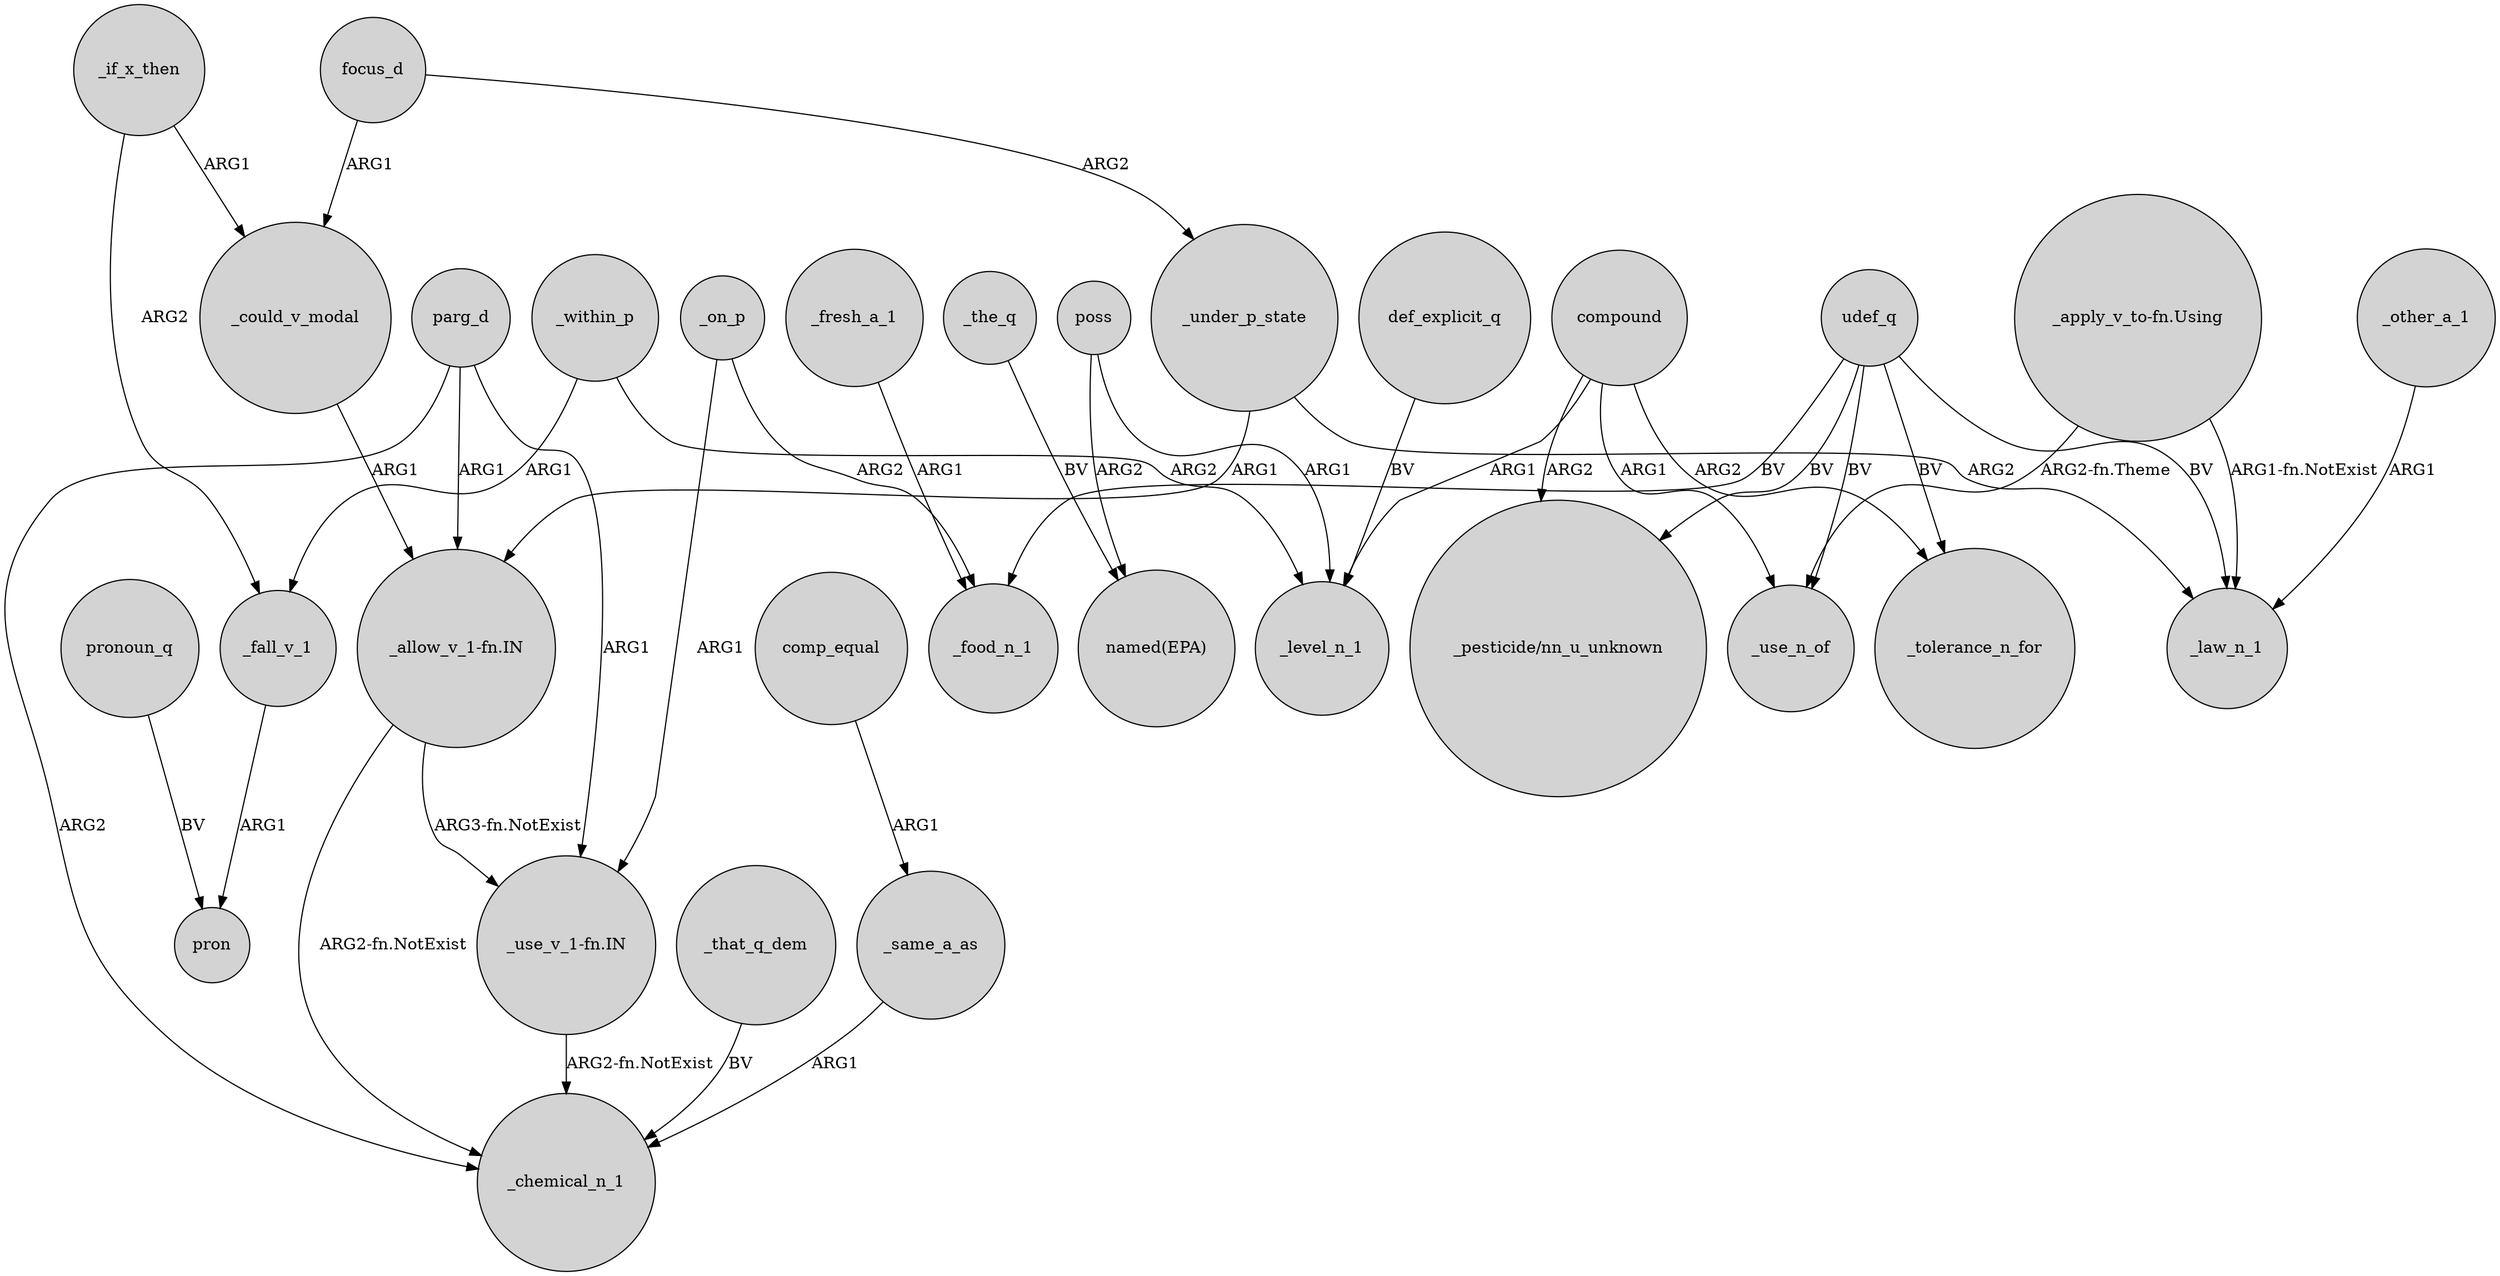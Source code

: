 digraph {
	node [shape=circle style=filled]
	_within_p -> _fall_v_1 [label=ARG1]
	"_allow_v_1-fn.IN" -> "_use_v_1-fn.IN" [label="ARG3-fn.NotExist"]
	compound -> _tolerance_n_for [label=ARG2]
	poss -> "named(EPA)" [label=ARG2]
	_other_a_1 -> _law_n_1 [label=ARG1]
	poss -> _level_n_1 [label=ARG1]
	udef_q -> _use_n_of [label=BV]
	_fresh_a_1 -> _food_n_1 [label=ARG1]
	compound -> _use_n_of [label=ARG1]
	focus_d -> _could_v_modal [label=ARG1]
	"_use_v_1-fn.IN" -> _chemical_n_1 [label="ARG2-fn.NotExist"]
	udef_q -> _law_n_1 [label=BV]
	_same_a_as -> _chemical_n_1 [label=ARG1]
	_if_x_then -> _could_v_modal [label=ARG1]
	_fall_v_1 -> pron [label=ARG1]
	udef_q -> _food_n_1 [label=BV]
	_that_q_dem -> _chemical_n_1 [label=BV]
	compound -> "_pesticide/nn_u_unknown" [label=ARG2]
	pronoun_q -> pron [label=BV]
	_under_p_state -> "_allow_v_1-fn.IN" [label=ARG1]
	"_apply_v_to-fn.Using" -> _law_n_1 [label="ARG1-fn.NotExist"]
	_within_p -> _level_n_1 [label=ARG2]
	comp_equal -> _same_a_as [label=ARG1]
	_on_p -> "_use_v_1-fn.IN" [label=ARG1]
	"_allow_v_1-fn.IN" -> _chemical_n_1 [label="ARG2-fn.NotExist"]
	parg_d -> "_use_v_1-fn.IN" [label=ARG1]
	_under_p_state -> _law_n_1 [label=ARG2]
	"_apply_v_to-fn.Using" -> _use_n_of [label="ARG2-fn.Theme"]
	udef_q -> "_pesticide/nn_u_unknown" [label=BV]
	def_explicit_q -> _level_n_1 [label=BV]
	_the_q -> "named(EPA)" [label=BV]
	udef_q -> _tolerance_n_for [label=BV]
	_could_v_modal -> "_allow_v_1-fn.IN" [label=ARG1]
	parg_d -> _chemical_n_1 [label=ARG2]
	compound -> _level_n_1 [label=ARG1]
	parg_d -> "_allow_v_1-fn.IN" [label=ARG1]
	focus_d -> _under_p_state [label=ARG2]
	_on_p -> _food_n_1 [label=ARG2]
	_if_x_then -> _fall_v_1 [label=ARG2]
}
